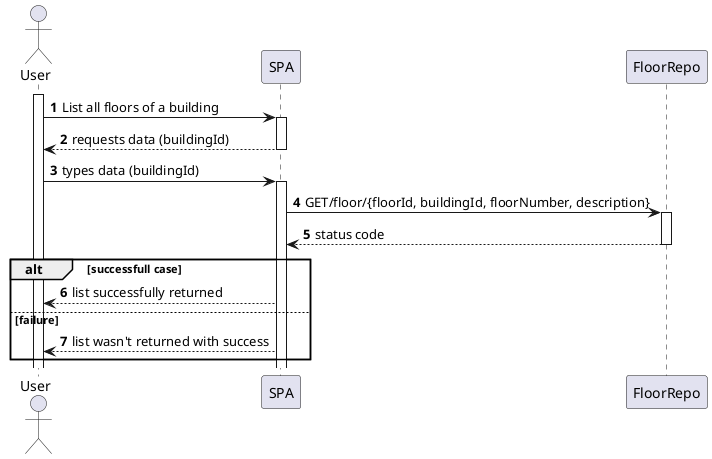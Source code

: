 @startuml
autonumber

Actor User
activate User
User -> SPA : List all floors of a building
activate SPA

SPA --> User : requests data (buildingId)
deactivate SPA

User -> SPA : types data (buildingId)
activate SPA

SPA -> FloorRepo : GET/floor/{floorId, buildingId, floorNumber, description}
activate FloorRepo

FloorRepo --> SPA : status code
deactivate FloorRepo

alt successfull case
    SPA --> User : list successfully returned
else failure
    SPA --> User : list wasn't returned with success
end



@enduml